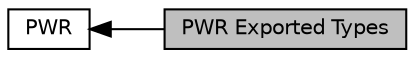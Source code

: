 digraph "PWR Exported Types"
{
  edge [fontname="Helvetica",fontsize="10",labelfontname="Helvetica",labelfontsize="10"];
  node [fontname="Helvetica",fontsize="10",shape=record];
  rankdir=LR;
  Node0 [label="PWR Exported Types",height=0.2,width=0.4,color="black", fillcolor="grey75", style="filled", fontcolor="black"];
  Node1 [label="PWR",height=0.2,width=0.4,color="black", fillcolor="white", style="filled",URL="$group___p_w_r.html",tooltip="PWR HAL module driver. "];
  Node1->Node0 [shape=plaintext, dir="back", style="solid"];
}
